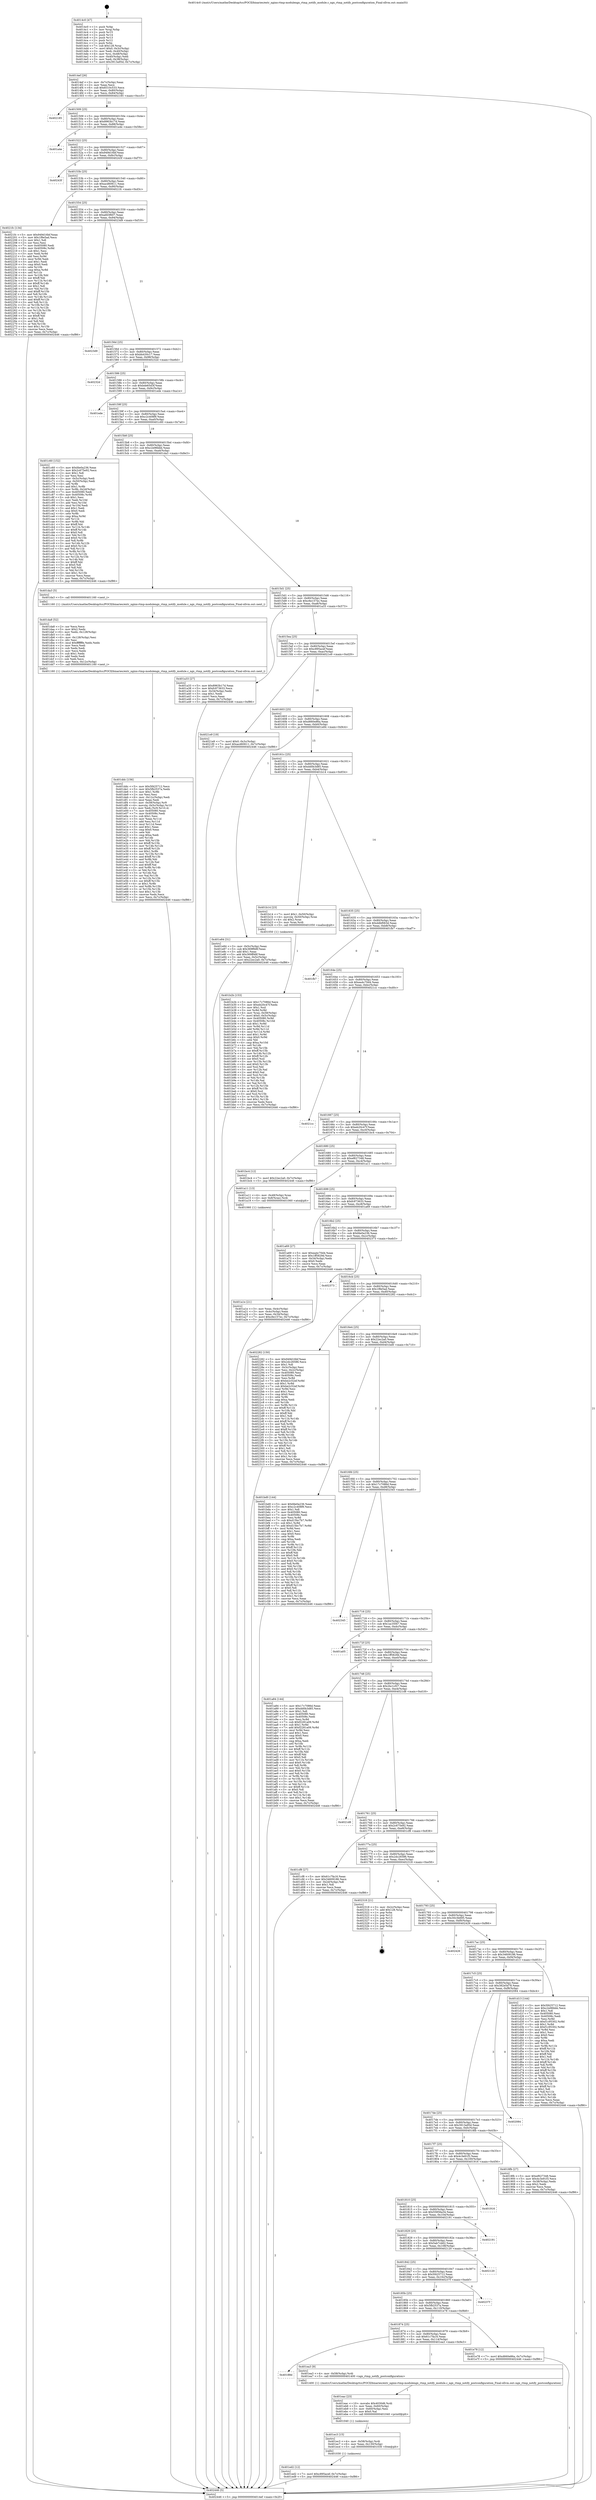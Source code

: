 digraph "0x4014c0" {
  label = "0x4014c0 (/mnt/c/Users/mathe/Desktop/tcc/POCII/binaries/extr_nginx-rtmp-modulengx_rtmp_notify_module.c_ngx_rtmp_notify_postconfiguration_Final-ollvm.out::main(0))"
  labelloc = "t"
  node[shape=record]

  Entry [label="",width=0.3,height=0.3,shape=circle,fillcolor=black,style=filled]
  "0x4014ef" [label="{
     0x4014ef [26]\l
     | [instrs]\l
     &nbsp;&nbsp;0x4014ef \<+3\>: mov -0x7c(%rbp),%eax\l
     &nbsp;&nbsp;0x4014f2 \<+2\>: mov %eax,%ecx\l
     &nbsp;&nbsp;0x4014f4 \<+6\>: sub $0x8310c533,%ecx\l
     &nbsp;&nbsp;0x4014fa \<+3\>: mov %eax,-0x80(%rbp)\l
     &nbsp;&nbsp;0x4014fd \<+6\>: mov %ecx,-0x84(%rbp)\l
     &nbsp;&nbsp;0x401503 \<+6\>: je 0000000000402185 \<main+0xcc5\>\l
  }"]
  "0x402185" [label="{
     0x402185\l
  }", style=dashed]
  "0x401509" [label="{
     0x401509 [25]\l
     | [instrs]\l
     &nbsp;&nbsp;0x401509 \<+5\>: jmp 000000000040150e \<main+0x4e\>\l
     &nbsp;&nbsp;0x40150e \<+3\>: mov -0x80(%rbp),%eax\l
     &nbsp;&nbsp;0x401511 \<+5\>: sub $0x8963b17d,%eax\l
     &nbsp;&nbsp;0x401516 \<+6\>: mov %eax,-0x88(%rbp)\l
     &nbsp;&nbsp;0x40151c \<+6\>: je 0000000000401a4e \<main+0x58e\>\l
  }"]
  Exit [label="",width=0.3,height=0.3,shape=circle,fillcolor=black,style=filled,peripheries=2]
  "0x401a4e" [label="{
     0x401a4e\l
  }", style=dashed]
  "0x401522" [label="{
     0x401522 [25]\l
     | [instrs]\l
     &nbsp;&nbsp;0x401522 \<+5\>: jmp 0000000000401527 \<main+0x67\>\l
     &nbsp;&nbsp;0x401527 \<+3\>: mov -0x80(%rbp),%eax\l
     &nbsp;&nbsp;0x40152a \<+5\>: sub $0x949d16bf,%eax\l
     &nbsp;&nbsp;0x40152f \<+6\>: mov %eax,-0x8c(%rbp)\l
     &nbsp;&nbsp;0x401535 \<+6\>: je 000000000040243f \<main+0xf7f\>\l
  }"]
  "0x401ed2" [label="{
     0x401ed2 [12]\l
     | [instrs]\l
     &nbsp;&nbsp;0x401ed2 \<+7\>: movl $0xc895acef,-0x7c(%rbp)\l
     &nbsp;&nbsp;0x401ed9 \<+5\>: jmp 0000000000402446 \<main+0xf86\>\l
  }"]
  "0x40243f" [label="{
     0x40243f\l
  }", style=dashed]
  "0x40153b" [label="{
     0x40153b [25]\l
     | [instrs]\l
     &nbsp;&nbsp;0x40153b \<+5\>: jmp 0000000000401540 \<main+0x80\>\l
     &nbsp;&nbsp;0x401540 \<+3\>: mov -0x80(%rbp),%eax\l
     &nbsp;&nbsp;0x401543 \<+5\>: sub $0xacd60611,%eax\l
     &nbsp;&nbsp;0x401548 \<+6\>: mov %eax,-0x90(%rbp)\l
     &nbsp;&nbsp;0x40154e \<+6\>: je 00000000004021fc \<main+0xd3c\>\l
  }"]
  "0x401ec3" [label="{
     0x401ec3 [15]\l
     | [instrs]\l
     &nbsp;&nbsp;0x401ec3 \<+4\>: mov -0x58(%rbp),%rdi\l
     &nbsp;&nbsp;0x401ec7 \<+6\>: mov %eax,-0x130(%rbp)\l
     &nbsp;&nbsp;0x401ecd \<+5\>: call 0000000000401030 \<free@plt\>\l
     | [calls]\l
     &nbsp;&nbsp;0x401030 \{1\} (unknown)\l
  }"]
  "0x4021fc" [label="{
     0x4021fc [134]\l
     | [instrs]\l
     &nbsp;&nbsp;0x4021fc \<+5\>: mov $0x949d16bf,%eax\l
     &nbsp;&nbsp;0x402201 \<+5\>: mov $0x1f8e5ad,%ecx\l
     &nbsp;&nbsp;0x402206 \<+2\>: mov $0x1,%dl\l
     &nbsp;&nbsp;0x402208 \<+2\>: xor %esi,%esi\l
     &nbsp;&nbsp;0x40220a \<+7\>: mov 0x405080,%edi\l
     &nbsp;&nbsp;0x402211 \<+8\>: mov 0x40508c,%r8d\l
     &nbsp;&nbsp;0x402219 \<+3\>: sub $0x1,%esi\l
     &nbsp;&nbsp;0x40221c \<+3\>: mov %edi,%r9d\l
     &nbsp;&nbsp;0x40221f \<+3\>: add %esi,%r9d\l
     &nbsp;&nbsp;0x402222 \<+4\>: imul %r9d,%edi\l
     &nbsp;&nbsp;0x402226 \<+3\>: and $0x1,%edi\l
     &nbsp;&nbsp;0x402229 \<+3\>: cmp $0x0,%edi\l
     &nbsp;&nbsp;0x40222c \<+4\>: sete %r10b\l
     &nbsp;&nbsp;0x402230 \<+4\>: cmp $0xa,%r8d\l
     &nbsp;&nbsp;0x402234 \<+4\>: setl %r11b\l
     &nbsp;&nbsp;0x402238 \<+3\>: mov %r10b,%bl\l
     &nbsp;&nbsp;0x40223b \<+3\>: xor $0xff,%bl\l
     &nbsp;&nbsp;0x40223e \<+3\>: mov %r11b,%r14b\l
     &nbsp;&nbsp;0x402241 \<+4\>: xor $0xff,%r14b\l
     &nbsp;&nbsp;0x402245 \<+3\>: xor $0x1,%dl\l
     &nbsp;&nbsp;0x402248 \<+3\>: mov %bl,%r15b\l
     &nbsp;&nbsp;0x40224b \<+4\>: and $0xff,%r15b\l
     &nbsp;&nbsp;0x40224f \<+3\>: and %dl,%r10b\l
     &nbsp;&nbsp;0x402252 \<+3\>: mov %r14b,%r12b\l
     &nbsp;&nbsp;0x402255 \<+4\>: and $0xff,%r12b\l
     &nbsp;&nbsp;0x402259 \<+3\>: and %dl,%r11b\l
     &nbsp;&nbsp;0x40225c \<+3\>: or %r10b,%r15b\l
     &nbsp;&nbsp;0x40225f \<+3\>: or %r11b,%r12b\l
     &nbsp;&nbsp;0x402262 \<+3\>: xor %r12b,%r15b\l
     &nbsp;&nbsp;0x402265 \<+3\>: or %r14b,%bl\l
     &nbsp;&nbsp;0x402268 \<+3\>: xor $0xff,%bl\l
     &nbsp;&nbsp;0x40226b \<+3\>: or $0x1,%dl\l
     &nbsp;&nbsp;0x40226e \<+2\>: and %dl,%bl\l
     &nbsp;&nbsp;0x402270 \<+3\>: or %bl,%r15b\l
     &nbsp;&nbsp;0x402273 \<+4\>: test $0x1,%r15b\l
     &nbsp;&nbsp;0x402277 \<+3\>: cmovne %ecx,%eax\l
     &nbsp;&nbsp;0x40227a \<+3\>: mov %eax,-0x7c(%rbp)\l
     &nbsp;&nbsp;0x40227d \<+5\>: jmp 0000000000402446 \<main+0xf86\>\l
  }"]
  "0x401554" [label="{
     0x401554 [25]\l
     | [instrs]\l
     &nbsp;&nbsp;0x401554 \<+5\>: jmp 0000000000401559 \<main+0x99\>\l
     &nbsp;&nbsp;0x401559 \<+3\>: mov -0x80(%rbp),%eax\l
     &nbsp;&nbsp;0x40155c \<+5\>: sub $0xafd3f607,%eax\l
     &nbsp;&nbsp;0x401561 \<+6\>: mov %eax,-0x94(%rbp)\l
     &nbsp;&nbsp;0x401567 \<+6\>: je 00000000004023d9 \<main+0xf19\>\l
  }"]
  "0x401eac" [label="{
     0x401eac [23]\l
     | [instrs]\l
     &nbsp;&nbsp;0x401eac \<+10\>: movabs $0x4030d6,%rdi\l
     &nbsp;&nbsp;0x401eb6 \<+3\>: mov %eax,-0x60(%rbp)\l
     &nbsp;&nbsp;0x401eb9 \<+3\>: mov -0x60(%rbp),%esi\l
     &nbsp;&nbsp;0x401ebc \<+2\>: mov $0x0,%al\l
     &nbsp;&nbsp;0x401ebe \<+5\>: call 0000000000401040 \<printf@plt\>\l
     | [calls]\l
     &nbsp;&nbsp;0x401040 \{1\} (unknown)\l
  }"]
  "0x4023d9" [label="{
     0x4023d9\l
  }", style=dashed]
  "0x40156d" [label="{
     0x40156d [25]\l
     | [instrs]\l
     &nbsp;&nbsp;0x40156d \<+5\>: jmp 0000000000401572 \<main+0xb2\>\l
     &nbsp;&nbsp;0x401572 \<+3\>: mov -0x80(%rbp),%eax\l
     &nbsp;&nbsp;0x401575 \<+5\>: sub $0xbb430c17,%eax\l
     &nbsp;&nbsp;0x40157a \<+6\>: mov %eax,-0x98(%rbp)\l
     &nbsp;&nbsp;0x401580 \<+6\>: je 000000000040232d \<main+0xe6d\>\l
  }"]
  "0x40188d" [label="{
     0x40188d\l
  }", style=dashed]
  "0x40232d" [label="{
     0x40232d\l
  }", style=dashed]
  "0x401586" [label="{
     0x401586 [25]\l
     | [instrs]\l
     &nbsp;&nbsp;0x401586 \<+5\>: jmp 000000000040158b \<main+0xcb\>\l
     &nbsp;&nbsp;0x40158b \<+3\>: mov -0x80(%rbp),%eax\l
     &nbsp;&nbsp;0x40158e \<+5\>: sub $0xbde65d3f,%eax\l
     &nbsp;&nbsp;0x401593 \<+6\>: mov %eax,-0x9c(%rbp)\l
     &nbsp;&nbsp;0x401599 \<+6\>: je 0000000000401ede \<main+0xa1e\>\l
  }"]
  "0x401ea3" [label="{
     0x401ea3 [9]\l
     | [instrs]\l
     &nbsp;&nbsp;0x401ea3 \<+4\>: mov -0x58(%rbp),%rdi\l
     &nbsp;&nbsp;0x401ea7 \<+5\>: call 0000000000401400 \<ngx_rtmp_notify_postconfiguration\>\l
     | [calls]\l
     &nbsp;&nbsp;0x401400 \{1\} (/mnt/c/Users/mathe/Desktop/tcc/POCII/binaries/extr_nginx-rtmp-modulengx_rtmp_notify_module.c_ngx_rtmp_notify_postconfiguration_Final-ollvm.out::ngx_rtmp_notify_postconfiguration)\l
  }"]
  "0x401ede" [label="{
     0x401ede\l
  }", style=dashed]
  "0x40159f" [label="{
     0x40159f [25]\l
     | [instrs]\l
     &nbsp;&nbsp;0x40159f \<+5\>: jmp 00000000004015a4 \<main+0xe4\>\l
     &nbsp;&nbsp;0x4015a4 \<+3\>: mov -0x80(%rbp),%eax\l
     &nbsp;&nbsp;0x4015a7 \<+5\>: sub $0xc2c408f9,%eax\l
     &nbsp;&nbsp;0x4015ac \<+6\>: mov %eax,-0xa0(%rbp)\l
     &nbsp;&nbsp;0x4015b2 \<+6\>: je 0000000000401c60 \<main+0x7a0\>\l
  }"]
  "0x401874" [label="{
     0x401874 [25]\l
     | [instrs]\l
     &nbsp;&nbsp;0x401874 \<+5\>: jmp 0000000000401879 \<main+0x3b9\>\l
     &nbsp;&nbsp;0x401879 \<+3\>: mov -0x80(%rbp),%eax\l
     &nbsp;&nbsp;0x40187c \<+5\>: sub $0x61c7fa16,%eax\l
     &nbsp;&nbsp;0x401881 \<+6\>: mov %eax,-0x114(%rbp)\l
     &nbsp;&nbsp;0x401887 \<+6\>: je 0000000000401ea3 \<main+0x9e3\>\l
  }"]
  "0x401c60" [label="{
     0x401c60 [152]\l
     | [instrs]\l
     &nbsp;&nbsp;0x401c60 \<+5\>: mov $0xfde0a236,%eax\l
     &nbsp;&nbsp;0x401c65 \<+5\>: mov $0x2c675e92,%ecx\l
     &nbsp;&nbsp;0x401c6a \<+2\>: mov $0x1,%dl\l
     &nbsp;&nbsp;0x401c6c \<+2\>: xor %esi,%esi\l
     &nbsp;&nbsp;0x401c6e \<+3\>: mov -0x5c(%rbp),%edi\l
     &nbsp;&nbsp;0x401c71 \<+3\>: cmp -0x50(%rbp),%edi\l
     &nbsp;&nbsp;0x401c74 \<+4\>: setl %r8b\l
     &nbsp;&nbsp;0x401c78 \<+4\>: and $0x1,%r8b\l
     &nbsp;&nbsp;0x401c7c \<+4\>: mov %r8b,-0x2d(%rbp)\l
     &nbsp;&nbsp;0x401c80 \<+7\>: mov 0x405080,%edi\l
     &nbsp;&nbsp;0x401c87 \<+8\>: mov 0x40508c,%r9d\l
     &nbsp;&nbsp;0x401c8f \<+3\>: sub $0x1,%esi\l
     &nbsp;&nbsp;0x401c92 \<+3\>: mov %edi,%r10d\l
     &nbsp;&nbsp;0x401c95 \<+3\>: add %esi,%r10d\l
     &nbsp;&nbsp;0x401c98 \<+4\>: imul %r10d,%edi\l
     &nbsp;&nbsp;0x401c9c \<+3\>: and $0x1,%edi\l
     &nbsp;&nbsp;0x401c9f \<+3\>: cmp $0x0,%edi\l
     &nbsp;&nbsp;0x401ca2 \<+4\>: sete %r8b\l
     &nbsp;&nbsp;0x401ca6 \<+4\>: cmp $0xa,%r9d\l
     &nbsp;&nbsp;0x401caa \<+4\>: setl %r11b\l
     &nbsp;&nbsp;0x401cae \<+3\>: mov %r8b,%bl\l
     &nbsp;&nbsp;0x401cb1 \<+3\>: xor $0xff,%bl\l
     &nbsp;&nbsp;0x401cb4 \<+3\>: mov %r11b,%r14b\l
     &nbsp;&nbsp;0x401cb7 \<+4\>: xor $0xff,%r14b\l
     &nbsp;&nbsp;0x401cbb \<+3\>: xor $0x0,%dl\l
     &nbsp;&nbsp;0x401cbe \<+3\>: mov %bl,%r15b\l
     &nbsp;&nbsp;0x401cc1 \<+4\>: and $0x0,%r15b\l
     &nbsp;&nbsp;0x401cc5 \<+3\>: and %dl,%r8b\l
     &nbsp;&nbsp;0x401cc8 \<+3\>: mov %r14b,%r12b\l
     &nbsp;&nbsp;0x401ccb \<+4\>: and $0x0,%r12b\l
     &nbsp;&nbsp;0x401ccf \<+3\>: and %dl,%r11b\l
     &nbsp;&nbsp;0x401cd2 \<+3\>: or %r8b,%r15b\l
     &nbsp;&nbsp;0x401cd5 \<+3\>: or %r11b,%r12b\l
     &nbsp;&nbsp;0x401cd8 \<+3\>: xor %r12b,%r15b\l
     &nbsp;&nbsp;0x401cdb \<+3\>: or %r14b,%bl\l
     &nbsp;&nbsp;0x401cde \<+3\>: xor $0xff,%bl\l
     &nbsp;&nbsp;0x401ce1 \<+3\>: or $0x0,%dl\l
     &nbsp;&nbsp;0x401ce4 \<+2\>: and %dl,%bl\l
     &nbsp;&nbsp;0x401ce6 \<+3\>: or %bl,%r15b\l
     &nbsp;&nbsp;0x401ce9 \<+4\>: test $0x1,%r15b\l
     &nbsp;&nbsp;0x401ced \<+3\>: cmovne %ecx,%eax\l
     &nbsp;&nbsp;0x401cf0 \<+3\>: mov %eax,-0x7c(%rbp)\l
     &nbsp;&nbsp;0x401cf3 \<+5\>: jmp 0000000000402446 \<main+0xf86\>\l
  }"]
  "0x4015b8" [label="{
     0x4015b8 [25]\l
     | [instrs]\l
     &nbsp;&nbsp;0x4015b8 \<+5\>: jmp 00000000004015bd \<main+0xfd\>\l
     &nbsp;&nbsp;0x4015bd \<+3\>: mov -0x80(%rbp),%eax\l
     &nbsp;&nbsp;0x4015c0 \<+5\>: sub $0xc2e96bbb,%eax\l
     &nbsp;&nbsp;0x4015c5 \<+6\>: mov %eax,-0xa4(%rbp)\l
     &nbsp;&nbsp;0x4015cb \<+6\>: je 0000000000401da3 \<main+0x8e3\>\l
  }"]
  "0x401e78" [label="{
     0x401e78 [12]\l
     | [instrs]\l
     &nbsp;&nbsp;0x401e78 \<+7\>: movl $0xd660e86a,-0x7c(%rbp)\l
     &nbsp;&nbsp;0x401e7f \<+5\>: jmp 0000000000402446 \<main+0xf86\>\l
  }"]
  "0x401da3" [label="{
     0x401da3 [5]\l
     | [instrs]\l
     &nbsp;&nbsp;0x401da3 \<+5\>: call 0000000000401160 \<next_i\>\l
     | [calls]\l
     &nbsp;&nbsp;0x401160 \{1\} (/mnt/c/Users/mathe/Desktop/tcc/POCII/binaries/extr_nginx-rtmp-modulengx_rtmp_notify_module.c_ngx_rtmp_notify_postconfiguration_Final-ollvm.out::next_i)\l
  }"]
  "0x4015d1" [label="{
     0x4015d1 [25]\l
     | [instrs]\l
     &nbsp;&nbsp;0x4015d1 \<+5\>: jmp 00000000004015d6 \<main+0x116\>\l
     &nbsp;&nbsp;0x4015d6 \<+3\>: mov -0x80(%rbp),%eax\l
     &nbsp;&nbsp;0x4015d9 \<+5\>: sub $0xc6e157ec,%eax\l
     &nbsp;&nbsp;0x4015de \<+6\>: mov %eax,-0xa8(%rbp)\l
     &nbsp;&nbsp;0x4015e4 \<+6\>: je 0000000000401a33 \<main+0x573\>\l
  }"]
  "0x40185b" [label="{
     0x40185b [25]\l
     | [instrs]\l
     &nbsp;&nbsp;0x40185b \<+5\>: jmp 0000000000401860 \<main+0x3a0\>\l
     &nbsp;&nbsp;0x401860 \<+3\>: mov -0x80(%rbp),%eax\l
     &nbsp;&nbsp;0x401863 \<+5\>: sub $0x5fb2537a,%eax\l
     &nbsp;&nbsp;0x401868 \<+6\>: mov %eax,-0x110(%rbp)\l
     &nbsp;&nbsp;0x40186e \<+6\>: je 0000000000401e78 \<main+0x9b8\>\l
  }"]
  "0x401a33" [label="{
     0x401a33 [27]\l
     | [instrs]\l
     &nbsp;&nbsp;0x401a33 \<+5\>: mov $0x8963b17d,%eax\l
     &nbsp;&nbsp;0x401a38 \<+5\>: mov $0xfc973633,%ecx\l
     &nbsp;&nbsp;0x401a3d \<+3\>: mov -0x34(%rbp),%edx\l
     &nbsp;&nbsp;0x401a40 \<+3\>: cmp $0x1,%edx\l
     &nbsp;&nbsp;0x401a43 \<+3\>: cmovl %ecx,%eax\l
     &nbsp;&nbsp;0x401a46 \<+3\>: mov %eax,-0x7c(%rbp)\l
     &nbsp;&nbsp;0x401a49 \<+5\>: jmp 0000000000402446 \<main+0xf86\>\l
  }"]
  "0x4015ea" [label="{
     0x4015ea [25]\l
     | [instrs]\l
     &nbsp;&nbsp;0x4015ea \<+5\>: jmp 00000000004015ef \<main+0x12f\>\l
     &nbsp;&nbsp;0x4015ef \<+3\>: mov -0x80(%rbp),%eax\l
     &nbsp;&nbsp;0x4015f2 \<+5\>: sub $0xc895acef,%eax\l
     &nbsp;&nbsp;0x4015f7 \<+6\>: mov %eax,-0xac(%rbp)\l
     &nbsp;&nbsp;0x4015fd \<+6\>: je 00000000004021e9 \<main+0xd29\>\l
  }"]
  "0x40237f" [label="{
     0x40237f\l
  }", style=dashed]
  "0x4021e9" [label="{
     0x4021e9 [19]\l
     | [instrs]\l
     &nbsp;&nbsp;0x4021e9 \<+7\>: movl $0x0,-0x3c(%rbp)\l
     &nbsp;&nbsp;0x4021f0 \<+7\>: movl $0xacd60611,-0x7c(%rbp)\l
     &nbsp;&nbsp;0x4021f7 \<+5\>: jmp 0000000000402446 \<main+0xf86\>\l
  }"]
  "0x401603" [label="{
     0x401603 [25]\l
     | [instrs]\l
     &nbsp;&nbsp;0x401603 \<+5\>: jmp 0000000000401608 \<main+0x148\>\l
     &nbsp;&nbsp;0x401608 \<+3\>: mov -0x80(%rbp),%eax\l
     &nbsp;&nbsp;0x40160b \<+5\>: sub $0xd660e86a,%eax\l
     &nbsp;&nbsp;0x401610 \<+6\>: mov %eax,-0xb0(%rbp)\l
     &nbsp;&nbsp;0x401616 \<+6\>: je 0000000000401e84 \<main+0x9c4\>\l
  }"]
  "0x401842" [label="{
     0x401842 [25]\l
     | [instrs]\l
     &nbsp;&nbsp;0x401842 \<+5\>: jmp 0000000000401847 \<main+0x387\>\l
     &nbsp;&nbsp;0x401847 \<+3\>: mov -0x80(%rbp),%eax\l
     &nbsp;&nbsp;0x40184a \<+5\>: sub $0x5f425712,%eax\l
     &nbsp;&nbsp;0x40184f \<+6\>: mov %eax,-0x10c(%rbp)\l
     &nbsp;&nbsp;0x401855 \<+6\>: je 000000000040237f \<main+0xebf\>\l
  }"]
  "0x401e84" [label="{
     0x401e84 [31]\l
     | [instrs]\l
     &nbsp;&nbsp;0x401e84 \<+3\>: mov -0x5c(%rbp),%eax\l
     &nbsp;&nbsp;0x401e87 \<+5\>: sub $0x369ff48f,%eax\l
     &nbsp;&nbsp;0x401e8c \<+3\>: add $0x1,%eax\l
     &nbsp;&nbsp;0x401e8f \<+5\>: add $0x369ff48f,%eax\l
     &nbsp;&nbsp;0x401e94 \<+3\>: mov %eax,-0x5c(%rbp)\l
     &nbsp;&nbsp;0x401e97 \<+7\>: movl $0x22ec2a0,-0x7c(%rbp)\l
     &nbsp;&nbsp;0x401e9e \<+5\>: jmp 0000000000402446 \<main+0xf86\>\l
  }"]
  "0x40161c" [label="{
     0x40161c [25]\l
     | [instrs]\l
     &nbsp;&nbsp;0x40161c \<+5\>: jmp 0000000000401621 \<main+0x161\>\l
     &nbsp;&nbsp;0x401621 \<+3\>: mov -0x80(%rbp),%eax\l
     &nbsp;&nbsp;0x401624 \<+5\>: sub $0xdd0b3d85,%eax\l
     &nbsp;&nbsp;0x401629 \<+6\>: mov %eax,-0xb4(%rbp)\l
     &nbsp;&nbsp;0x40162f \<+6\>: je 0000000000401b14 \<main+0x654\>\l
  }"]
  "0x402120" [label="{
     0x402120\l
  }", style=dashed]
  "0x401b14" [label="{
     0x401b14 [23]\l
     | [instrs]\l
     &nbsp;&nbsp;0x401b14 \<+7\>: movl $0x1,-0x50(%rbp)\l
     &nbsp;&nbsp;0x401b1b \<+4\>: movslq -0x50(%rbp),%rax\l
     &nbsp;&nbsp;0x401b1f \<+4\>: shl $0x2,%rax\l
     &nbsp;&nbsp;0x401b23 \<+3\>: mov %rax,%rdi\l
     &nbsp;&nbsp;0x401b26 \<+5\>: call 0000000000401050 \<malloc@plt\>\l
     | [calls]\l
     &nbsp;&nbsp;0x401050 \{1\} (unknown)\l
  }"]
  "0x401635" [label="{
     0x401635 [25]\l
     | [instrs]\l
     &nbsp;&nbsp;0x401635 \<+5\>: jmp 000000000040163a \<main+0x17a\>\l
     &nbsp;&nbsp;0x40163a \<+3\>: mov -0x80(%rbp),%eax\l
     &nbsp;&nbsp;0x40163d \<+5\>: sub $0xddbf063d,%eax\l
     &nbsp;&nbsp;0x401642 \<+6\>: mov %eax,-0xb8(%rbp)\l
     &nbsp;&nbsp;0x401648 \<+6\>: je 0000000000401fb7 \<main+0xaf7\>\l
  }"]
  "0x401829" [label="{
     0x401829 [25]\l
     | [instrs]\l
     &nbsp;&nbsp;0x401829 \<+5\>: jmp 000000000040182e \<main+0x36e\>\l
     &nbsp;&nbsp;0x40182e \<+3\>: mov -0x80(%rbp),%eax\l
     &nbsp;&nbsp;0x401831 \<+5\>: sub $0x5ab7cb62,%eax\l
     &nbsp;&nbsp;0x401836 \<+6\>: mov %eax,-0x108(%rbp)\l
     &nbsp;&nbsp;0x40183c \<+6\>: je 0000000000402120 \<main+0xc60\>\l
  }"]
  "0x401fb7" [label="{
     0x401fb7\l
  }", style=dashed]
  "0x40164e" [label="{
     0x40164e [25]\l
     | [instrs]\l
     &nbsp;&nbsp;0x40164e \<+5\>: jmp 0000000000401653 \<main+0x193\>\l
     &nbsp;&nbsp;0x401653 \<+3\>: mov -0x80(%rbp),%eax\l
     &nbsp;&nbsp;0x401656 \<+5\>: sub $0xea4c70d4,%eax\l
     &nbsp;&nbsp;0x40165b \<+6\>: mov %eax,-0xbc(%rbp)\l
     &nbsp;&nbsp;0x401661 \<+6\>: je 00000000004021cc \<main+0xd0c\>\l
  }"]
  "0x402191" [label="{
     0x402191\l
  }", style=dashed]
  "0x4021cc" [label="{
     0x4021cc\l
  }", style=dashed]
  "0x401667" [label="{
     0x401667 [25]\l
     | [instrs]\l
     &nbsp;&nbsp;0x401667 \<+5\>: jmp 000000000040166c \<main+0x1ac\>\l
     &nbsp;&nbsp;0x40166c \<+3\>: mov -0x80(%rbp),%eax\l
     &nbsp;&nbsp;0x40166f \<+5\>: sub $0xeb20c47f,%eax\l
     &nbsp;&nbsp;0x401674 \<+6\>: mov %eax,-0xc0(%rbp)\l
     &nbsp;&nbsp;0x40167a \<+6\>: je 0000000000401bc4 \<main+0x704\>\l
  }"]
  "0x401810" [label="{
     0x401810 [25]\l
     | [instrs]\l
     &nbsp;&nbsp;0x401810 \<+5\>: jmp 0000000000401815 \<main+0x355\>\l
     &nbsp;&nbsp;0x401815 \<+3\>: mov -0x80(%rbp),%eax\l
     &nbsp;&nbsp;0x401818 \<+5\>: sub $0x55856a34,%eax\l
     &nbsp;&nbsp;0x40181d \<+6\>: mov %eax,-0x104(%rbp)\l
     &nbsp;&nbsp;0x401823 \<+6\>: je 0000000000402191 \<main+0xcd1\>\l
  }"]
  "0x401bc4" [label="{
     0x401bc4 [12]\l
     | [instrs]\l
     &nbsp;&nbsp;0x401bc4 \<+7\>: movl $0x22ec2a0,-0x7c(%rbp)\l
     &nbsp;&nbsp;0x401bcb \<+5\>: jmp 0000000000402446 \<main+0xf86\>\l
  }"]
  "0x401680" [label="{
     0x401680 [25]\l
     | [instrs]\l
     &nbsp;&nbsp;0x401680 \<+5\>: jmp 0000000000401685 \<main+0x1c5\>\l
     &nbsp;&nbsp;0x401685 \<+3\>: mov -0x80(%rbp),%eax\l
     &nbsp;&nbsp;0x401688 \<+5\>: sub $0xef627348,%eax\l
     &nbsp;&nbsp;0x40168d \<+6\>: mov %eax,-0xc4(%rbp)\l
     &nbsp;&nbsp;0x401693 \<+6\>: je 0000000000401a11 \<main+0x551\>\l
  }"]
  "0x401916" [label="{
     0x401916\l
  }", style=dashed]
  "0x401a11" [label="{
     0x401a11 [13]\l
     | [instrs]\l
     &nbsp;&nbsp;0x401a11 \<+4\>: mov -0x48(%rbp),%rax\l
     &nbsp;&nbsp;0x401a15 \<+4\>: mov 0x8(%rax),%rdi\l
     &nbsp;&nbsp;0x401a19 \<+5\>: call 0000000000401060 \<atoi@plt\>\l
     | [calls]\l
     &nbsp;&nbsp;0x401060 \{1\} (unknown)\l
  }"]
  "0x401699" [label="{
     0x401699 [25]\l
     | [instrs]\l
     &nbsp;&nbsp;0x401699 \<+5\>: jmp 000000000040169e \<main+0x1de\>\l
     &nbsp;&nbsp;0x40169e \<+3\>: mov -0x80(%rbp),%eax\l
     &nbsp;&nbsp;0x4016a1 \<+5\>: sub $0xfc973633,%eax\l
     &nbsp;&nbsp;0x4016a6 \<+6\>: mov %eax,-0xc8(%rbp)\l
     &nbsp;&nbsp;0x4016ac \<+6\>: je 0000000000401a69 \<main+0x5a9\>\l
  }"]
  "0x401ddc" [label="{
     0x401ddc [156]\l
     | [instrs]\l
     &nbsp;&nbsp;0x401ddc \<+5\>: mov $0x5f425712,%ecx\l
     &nbsp;&nbsp;0x401de1 \<+5\>: mov $0x5fb2537a,%edx\l
     &nbsp;&nbsp;0x401de6 \<+3\>: mov $0x1,%r8b\l
     &nbsp;&nbsp;0x401de9 \<+2\>: xor %esi,%esi\l
     &nbsp;&nbsp;0x401deb \<+6\>: mov -0x12c(%rbp),%edi\l
     &nbsp;&nbsp;0x401df1 \<+3\>: imul %eax,%edi\l
     &nbsp;&nbsp;0x401df4 \<+4\>: mov -0x58(%rbp),%r9\l
     &nbsp;&nbsp;0x401df8 \<+4\>: movslq -0x5c(%rbp),%r10\l
     &nbsp;&nbsp;0x401dfc \<+4\>: mov %edi,(%r9,%r10,4)\l
     &nbsp;&nbsp;0x401e00 \<+7\>: mov 0x405080,%eax\l
     &nbsp;&nbsp;0x401e07 \<+7\>: mov 0x40508c,%edi\l
     &nbsp;&nbsp;0x401e0e \<+3\>: sub $0x1,%esi\l
     &nbsp;&nbsp;0x401e11 \<+3\>: mov %eax,%r11d\l
     &nbsp;&nbsp;0x401e14 \<+3\>: add %esi,%r11d\l
     &nbsp;&nbsp;0x401e17 \<+4\>: imul %r11d,%eax\l
     &nbsp;&nbsp;0x401e1b \<+3\>: and $0x1,%eax\l
     &nbsp;&nbsp;0x401e1e \<+3\>: cmp $0x0,%eax\l
     &nbsp;&nbsp;0x401e21 \<+3\>: sete %bl\l
     &nbsp;&nbsp;0x401e24 \<+3\>: cmp $0xa,%edi\l
     &nbsp;&nbsp;0x401e27 \<+4\>: setl %r14b\l
     &nbsp;&nbsp;0x401e2b \<+3\>: mov %bl,%r15b\l
     &nbsp;&nbsp;0x401e2e \<+4\>: xor $0xff,%r15b\l
     &nbsp;&nbsp;0x401e32 \<+3\>: mov %r14b,%r12b\l
     &nbsp;&nbsp;0x401e35 \<+4\>: xor $0xff,%r12b\l
     &nbsp;&nbsp;0x401e39 \<+4\>: xor $0x1,%r8b\l
     &nbsp;&nbsp;0x401e3d \<+3\>: mov %r15b,%r13b\l
     &nbsp;&nbsp;0x401e40 \<+4\>: and $0xff,%r13b\l
     &nbsp;&nbsp;0x401e44 \<+3\>: and %r8b,%bl\l
     &nbsp;&nbsp;0x401e47 \<+3\>: mov %r12b,%al\l
     &nbsp;&nbsp;0x401e4a \<+2\>: and $0xff,%al\l
     &nbsp;&nbsp;0x401e4c \<+3\>: and %r8b,%r14b\l
     &nbsp;&nbsp;0x401e4f \<+3\>: or %bl,%r13b\l
     &nbsp;&nbsp;0x401e52 \<+3\>: or %r14b,%al\l
     &nbsp;&nbsp;0x401e55 \<+3\>: xor %al,%r13b\l
     &nbsp;&nbsp;0x401e58 \<+3\>: or %r12b,%r15b\l
     &nbsp;&nbsp;0x401e5b \<+4\>: xor $0xff,%r15b\l
     &nbsp;&nbsp;0x401e5f \<+4\>: or $0x1,%r8b\l
     &nbsp;&nbsp;0x401e63 \<+3\>: and %r8b,%r15b\l
     &nbsp;&nbsp;0x401e66 \<+3\>: or %r15b,%r13b\l
     &nbsp;&nbsp;0x401e69 \<+4\>: test $0x1,%r13b\l
     &nbsp;&nbsp;0x401e6d \<+3\>: cmovne %edx,%ecx\l
     &nbsp;&nbsp;0x401e70 \<+3\>: mov %ecx,-0x7c(%rbp)\l
     &nbsp;&nbsp;0x401e73 \<+5\>: jmp 0000000000402446 \<main+0xf86\>\l
  }"]
  "0x401a69" [label="{
     0x401a69 [27]\l
     | [instrs]\l
     &nbsp;&nbsp;0x401a69 \<+5\>: mov $0xea4c70d4,%eax\l
     &nbsp;&nbsp;0x401a6e \<+5\>: mov $0x1ff5829d,%ecx\l
     &nbsp;&nbsp;0x401a73 \<+3\>: mov -0x34(%rbp),%edx\l
     &nbsp;&nbsp;0x401a76 \<+3\>: cmp $0x0,%edx\l
     &nbsp;&nbsp;0x401a79 \<+3\>: cmove %ecx,%eax\l
     &nbsp;&nbsp;0x401a7c \<+3\>: mov %eax,-0x7c(%rbp)\l
     &nbsp;&nbsp;0x401a7f \<+5\>: jmp 0000000000402446 \<main+0xf86\>\l
  }"]
  "0x4016b2" [label="{
     0x4016b2 [25]\l
     | [instrs]\l
     &nbsp;&nbsp;0x4016b2 \<+5\>: jmp 00000000004016b7 \<main+0x1f7\>\l
     &nbsp;&nbsp;0x4016b7 \<+3\>: mov -0x80(%rbp),%eax\l
     &nbsp;&nbsp;0x4016ba \<+5\>: sub $0xfde0a236,%eax\l
     &nbsp;&nbsp;0x4016bf \<+6\>: mov %eax,-0xcc(%rbp)\l
     &nbsp;&nbsp;0x4016c5 \<+6\>: je 0000000000402373 \<main+0xeb3\>\l
  }"]
  "0x401da8" [label="{
     0x401da8 [52]\l
     | [instrs]\l
     &nbsp;&nbsp;0x401da8 \<+2\>: xor %ecx,%ecx\l
     &nbsp;&nbsp;0x401daa \<+5\>: mov $0x2,%edx\l
     &nbsp;&nbsp;0x401daf \<+6\>: mov %edx,-0x128(%rbp)\l
     &nbsp;&nbsp;0x401db5 \<+1\>: cltd\l
     &nbsp;&nbsp;0x401db6 \<+6\>: mov -0x128(%rbp),%esi\l
     &nbsp;&nbsp;0x401dbc \<+2\>: idiv %esi\l
     &nbsp;&nbsp;0x401dbe \<+6\>: imul $0xfffffffe,%edx,%edx\l
     &nbsp;&nbsp;0x401dc4 \<+2\>: mov %ecx,%edi\l
     &nbsp;&nbsp;0x401dc6 \<+2\>: sub %edx,%edi\l
     &nbsp;&nbsp;0x401dc8 \<+2\>: mov %ecx,%edx\l
     &nbsp;&nbsp;0x401dca \<+3\>: sub $0x1,%edx\l
     &nbsp;&nbsp;0x401dcd \<+2\>: add %edx,%edi\l
     &nbsp;&nbsp;0x401dcf \<+2\>: sub %edi,%ecx\l
     &nbsp;&nbsp;0x401dd1 \<+6\>: mov %ecx,-0x12c(%rbp)\l
     &nbsp;&nbsp;0x401dd7 \<+5\>: call 0000000000401160 \<next_i\>\l
     | [calls]\l
     &nbsp;&nbsp;0x401160 \{1\} (/mnt/c/Users/mathe/Desktop/tcc/POCII/binaries/extr_nginx-rtmp-modulengx_rtmp_notify_module.c_ngx_rtmp_notify_postconfiguration_Final-ollvm.out::next_i)\l
  }"]
  "0x402373" [label="{
     0x402373\l
  }", style=dashed]
  "0x4016cb" [label="{
     0x4016cb [25]\l
     | [instrs]\l
     &nbsp;&nbsp;0x4016cb \<+5\>: jmp 00000000004016d0 \<main+0x210\>\l
     &nbsp;&nbsp;0x4016d0 \<+3\>: mov -0x80(%rbp),%eax\l
     &nbsp;&nbsp;0x4016d3 \<+5\>: sub $0x1f8e5ad,%eax\l
     &nbsp;&nbsp;0x4016d8 \<+6\>: mov %eax,-0xd0(%rbp)\l
     &nbsp;&nbsp;0x4016de \<+6\>: je 0000000000402282 \<main+0xdc2\>\l
  }"]
  "0x401b2b" [label="{
     0x401b2b [153]\l
     | [instrs]\l
     &nbsp;&nbsp;0x401b2b \<+5\>: mov $0x17c7086d,%ecx\l
     &nbsp;&nbsp;0x401b30 \<+5\>: mov $0xeb20c47f,%edx\l
     &nbsp;&nbsp;0x401b35 \<+3\>: mov $0x1,%sil\l
     &nbsp;&nbsp;0x401b38 \<+3\>: xor %r8d,%r8d\l
     &nbsp;&nbsp;0x401b3b \<+4\>: mov %rax,-0x58(%rbp)\l
     &nbsp;&nbsp;0x401b3f \<+7\>: movl $0x0,-0x5c(%rbp)\l
     &nbsp;&nbsp;0x401b46 \<+8\>: mov 0x405080,%r9d\l
     &nbsp;&nbsp;0x401b4e \<+8\>: mov 0x40508c,%r10d\l
     &nbsp;&nbsp;0x401b56 \<+4\>: sub $0x1,%r8d\l
     &nbsp;&nbsp;0x401b5a \<+3\>: mov %r9d,%r11d\l
     &nbsp;&nbsp;0x401b5d \<+3\>: add %r8d,%r11d\l
     &nbsp;&nbsp;0x401b60 \<+4\>: imul %r11d,%r9d\l
     &nbsp;&nbsp;0x401b64 \<+4\>: and $0x1,%r9d\l
     &nbsp;&nbsp;0x401b68 \<+4\>: cmp $0x0,%r9d\l
     &nbsp;&nbsp;0x401b6c \<+3\>: sete %bl\l
     &nbsp;&nbsp;0x401b6f \<+4\>: cmp $0xa,%r10d\l
     &nbsp;&nbsp;0x401b73 \<+4\>: setl %r14b\l
     &nbsp;&nbsp;0x401b77 \<+3\>: mov %bl,%r15b\l
     &nbsp;&nbsp;0x401b7a \<+4\>: xor $0xff,%r15b\l
     &nbsp;&nbsp;0x401b7e \<+3\>: mov %r14b,%r12b\l
     &nbsp;&nbsp;0x401b81 \<+4\>: xor $0xff,%r12b\l
     &nbsp;&nbsp;0x401b85 \<+4\>: xor $0x0,%sil\l
     &nbsp;&nbsp;0x401b89 \<+3\>: mov %r15b,%r13b\l
     &nbsp;&nbsp;0x401b8c \<+4\>: and $0x0,%r13b\l
     &nbsp;&nbsp;0x401b90 \<+3\>: and %sil,%bl\l
     &nbsp;&nbsp;0x401b93 \<+3\>: mov %r12b,%al\l
     &nbsp;&nbsp;0x401b96 \<+2\>: and $0x0,%al\l
     &nbsp;&nbsp;0x401b98 \<+3\>: and %sil,%r14b\l
     &nbsp;&nbsp;0x401b9b \<+3\>: or %bl,%r13b\l
     &nbsp;&nbsp;0x401b9e \<+3\>: or %r14b,%al\l
     &nbsp;&nbsp;0x401ba1 \<+3\>: xor %al,%r13b\l
     &nbsp;&nbsp;0x401ba4 \<+3\>: or %r12b,%r15b\l
     &nbsp;&nbsp;0x401ba7 \<+4\>: xor $0xff,%r15b\l
     &nbsp;&nbsp;0x401bab \<+4\>: or $0x0,%sil\l
     &nbsp;&nbsp;0x401baf \<+3\>: and %sil,%r15b\l
     &nbsp;&nbsp;0x401bb2 \<+3\>: or %r15b,%r13b\l
     &nbsp;&nbsp;0x401bb5 \<+4\>: test $0x1,%r13b\l
     &nbsp;&nbsp;0x401bb9 \<+3\>: cmovne %edx,%ecx\l
     &nbsp;&nbsp;0x401bbc \<+3\>: mov %ecx,-0x7c(%rbp)\l
     &nbsp;&nbsp;0x401bbf \<+5\>: jmp 0000000000402446 \<main+0xf86\>\l
  }"]
  "0x402282" [label="{
     0x402282 [150]\l
     | [instrs]\l
     &nbsp;&nbsp;0x402282 \<+5\>: mov $0x949d16bf,%eax\l
     &nbsp;&nbsp;0x402287 \<+5\>: mov $0x2dc26586,%ecx\l
     &nbsp;&nbsp;0x40228c \<+2\>: mov $0x1,%dl\l
     &nbsp;&nbsp;0x40228e \<+3\>: mov -0x3c(%rbp),%esi\l
     &nbsp;&nbsp;0x402291 \<+3\>: mov %esi,-0x2c(%rbp)\l
     &nbsp;&nbsp;0x402294 \<+7\>: mov 0x405080,%esi\l
     &nbsp;&nbsp;0x40229b \<+7\>: mov 0x40508c,%edi\l
     &nbsp;&nbsp;0x4022a2 \<+3\>: mov %esi,%r8d\l
     &nbsp;&nbsp;0x4022a5 \<+7\>: add $0xbe2c52ef,%r8d\l
     &nbsp;&nbsp;0x4022ac \<+4\>: sub $0x1,%r8d\l
     &nbsp;&nbsp;0x4022b0 \<+7\>: sub $0xbe2c52ef,%r8d\l
     &nbsp;&nbsp;0x4022b7 \<+4\>: imul %r8d,%esi\l
     &nbsp;&nbsp;0x4022bb \<+3\>: and $0x1,%esi\l
     &nbsp;&nbsp;0x4022be \<+3\>: cmp $0x0,%esi\l
     &nbsp;&nbsp;0x4022c1 \<+4\>: sete %r9b\l
     &nbsp;&nbsp;0x4022c5 \<+3\>: cmp $0xa,%edi\l
     &nbsp;&nbsp;0x4022c8 \<+4\>: setl %r10b\l
     &nbsp;&nbsp;0x4022cc \<+3\>: mov %r9b,%r11b\l
     &nbsp;&nbsp;0x4022cf \<+4\>: xor $0xff,%r11b\l
     &nbsp;&nbsp;0x4022d3 \<+3\>: mov %r10b,%bl\l
     &nbsp;&nbsp;0x4022d6 \<+3\>: xor $0xff,%bl\l
     &nbsp;&nbsp;0x4022d9 \<+3\>: xor $0x1,%dl\l
     &nbsp;&nbsp;0x4022dc \<+3\>: mov %r11b,%r14b\l
     &nbsp;&nbsp;0x4022df \<+4\>: and $0xff,%r14b\l
     &nbsp;&nbsp;0x4022e3 \<+3\>: and %dl,%r9b\l
     &nbsp;&nbsp;0x4022e6 \<+3\>: mov %bl,%r15b\l
     &nbsp;&nbsp;0x4022e9 \<+4\>: and $0xff,%r15b\l
     &nbsp;&nbsp;0x4022ed \<+3\>: and %dl,%r10b\l
     &nbsp;&nbsp;0x4022f0 \<+3\>: or %r9b,%r14b\l
     &nbsp;&nbsp;0x4022f3 \<+3\>: or %r10b,%r15b\l
     &nbsp;&nbsp;0x4022f6 \<+3\>: xor %r15b,%r14b\l
     &nbsp;&nbsp;0x4022f9 \<+3\>: or %bl,%r11b\l
     &nbsp;&nbsp;0x4022fc \<+4\>: xor $0xff,%r11b\l
     &nbsp;&nbsp;0x402300 \<+3\>: or $0x1,%dl\l
     &nbsp;&nbsp;0x402303 \<+3\>: and %dl,%r11b\l
     &nbsp;&nbsp;0x402306 \<+3\>: or %r11b,%r14b\l
     &nbsp;&nbsp;0x402309 \<+4\>: test $0x1,%r14b\l
     &nbsp;&nbsp;0x40230d \<+3\>: cmovne %ecx,%eax\l
     &nbsp;&nbsp;0x402310 \<+3\>: mov %eax,-0x7c(%rbp)\l
     &nbsp;&nbsp;0x402313 \<+5\>: jmp 0000000000402446 \<main+0xf86\>\l
  }"]
  "0x4016e4" [label="{
     0x4016e4 [25]\l
     | [instrs]\l
     &nbsp;&nbsp;0x4016e4 \<+5\>: jmp 00000000004016e9 \<main+0x229\>\l
     &nbsp;&nbsp;0x4016e9 \<+3\>: mov -0x80(%rbp),%eax\l
     &nbsp;&nbsp;0x4016ec \<+5\>: sub $0x22ec2a0,%eax\l
     &nbsp;&nbsp;0x4016f1 \<+6\>: mov %eax,-0xd4(%rbp)\l
     &nbsp;&nbsp;0x4016f7 \<+6\>: je 0000000000401bd0 \<main+0x710\>\l
  }"]
  "0x401a1e" [label="{
     0x401a1e [21]\l
     | [instrs]\l
     &nbsp;&nbsp;0x401a1e \<+3\>: mov %eax,-0x4c(%rbp)\l
     &nbsp;&nbsp;0x401a21 \<+3\>: mov -0x4c(%rbp),%eax\l
     &nbsp;&nbsp;0x401a24 \<+3\>: mov %eax,-0x34(%rbp)\l
     &nbsp;&nbsp;0x401a27 \<+7\>: movl $0xc6e157ec,-0x7c(%rbp)\l
     &nbsp;&nbsp;0x401a2e \<+5\>: jmp 0000000000402446 \<main+0xf86\>\l
  }"]
  "0x401bd0" [label="{
     0x401bd0 [144]\l
     | [instrs]\l
     &nbsp;&nbsp;0x401bd0 \<+5\>: mov $0xfde0a236,%eax\l
     &nbsp;&nbsp;0x401bd5 \<+5\>: mov $0xc2c408f9,%ecx\l
     &nbsp;&nbsp;0x401bda \<+2\>: mov $0x1,%dl\l
     &nbsp;&nbsp;0x401bdc \<+7\>: mov 0x405080,%esi\l
     &nbsp;&nbsp;0x401be3 \<+7\>: mov 0x40508c,%edi\l
     &nbsp;&nbsp;0x401bea \<+3\>: mov %esi,%r8d\l
     &nbsp;&nbsp;0x401bed \<+7\>: sub $0xd15bc7b7,%r8d\l
     &nbsp;&nbsp;0x401bf4 \<+4\>: sub $0x1,%r8d\l
     &nbsp;&nbsp;0x401bf8 \<+7\>: add $0xd15bc7b7,%r8d\l
     &nbsp;&nbsp;0x401bff \<+4\>: imul %r8d,%esi\l
     &nbsp;&nbsp;0x401c03 \<+3\>: and $0x1,%esi\l
     &nbsp;&nbsp;0x401c06 \<+3\>: cmp $0x0,%esi\l
     &nbsp;&nbsp;0x401c09 \<+4\>: sete %r9b\l
     &nbsp;&nbsp;0x401c0d \<+3\>: cmp $0xa,%edi\l
     &nbsp;&nbsp;0x401c10 \<+4\>: setl %r10b\l
     &nbsp;&nbsp;0x401c14 \<+3\>: mov %r9b,%r11b\l
     &nbsp;&nbsp;0x401c17 \<+4\>: xor $0xff,%r11b\l
     &nbsp;&nbsp;0x401c1b \<+3\>: mov %r10b,%bl\l
     &nbsp;&nbsp;0x401c1e \<+3\>: xor $0xff,%bl\l
     &nbsp;&nbsp;0x401c21 \<+3\>: xor $0x0,%dl\l
     &nbsp;&nbsp;0x401c24 \<+3\>: mov %r11b,%r14b\l
     &nbsp;&nbsp;0x401c27 \<+4\>: and $0x0,%r14b\l
     &nbsp;&nbsp;0x401c2b \<+3\>: and %dl,%r9b\l
     &nbsp;&nbsp;0x401c2e \<+3\>: mov %bl,%r15b\l
     &nbsp;&nbsp;0x401c31 \<+4\>: and $0x0,%r15b\l
     &nbsp;&nbsp;0x401c35 \<+3\>: and %dl,%r10b\l
     &nbsp;&nbsp;0x401c38 \<+3\>: or %r9b,%r14b\l
     &nbsp;&nbsp;0x401c3b \<+3\>: or %r10b,%r15b\l
     &nbsp;&nbsp;0x401c3e \<+3\>: xor %r15b,%r14b\l
     &nbsp;&nbsp;0x401c41 \<+3\>: or %bl,%r11b\l
     &nbsp;&nbsp;0x401c44 \<+4\>: xor $0xff,%r11b\l
     &nbsp;&nbsp;0x401c48 \<+3\>: or $0x0,%dl\l
     &nbsp;&nbsp;0x401c4b \<+3\>: and %dl,%r11b\l
     &nbsp;&nbsp;0x401c4e \<+3\>: or %r11b,%r14b\l
     &nbsp;&nbsp;0x401c51 \<+4\>: test $0x1,%r14b\l
     &nbsp;&nbsp;0x401c55 \<+3\>: cmovne %ecx,%eax\l
     &nbsp;&nbsp;0x401c58 \<+3\>: mov %eax,-0x7c(%rbp)\l
     &nbsp;&nbsp;0x401c5b \<+5\>: jmp 0000000000402446 \<main+0xf86\>\l
  }"]
  "0x4016fd" [label="{
     0x4016fd [25]\l
     | [instrs]\l
     &nbsp;&nbsp;0x4016fd \<+5\>: jmp 0000000000401702 \<main+0x242\>\l
     &nbsp;&nbsp;0x401702 \<+3\>: mov -0x80(%rbp),%eax\l
     &nbsp;&nbsp;0x401705 \<+5\>: sub $0x17c7086d,%eax\l
     &nbsp;&nbsp;0x40170a \<+6\>: mov %eax,-0xd8(%rbp)\l
     &nbsp;&nbsp;0x401710 \<+6\>: je 0000000000402345 \<main+0xe85\>\l
  }"]
  "0x4014c0" [label="{
     0x4014c0 [47]\l
     | [instrs]\l
     &nbsp;&nbsp;0x4014c0 \<+1\>: push %rbp\l
     &nbsp;&nbsp;0x4014c1 \<+3\>: mov %rsp,%rbp\l
     &nbsp;&nbsp;0x4014c4 \<+2\>: push %r15\l
     &nbsp;&nbsp;0x4014c6 \<+2\>: push %r14\l
     &nbsp;&nbsp;0x4014c8 \<+2\>: push %r13\l
     &nbsp;&nbsp;0x4014ca \<+2\>: push %r12\l
     &nbsp;&nbsp;0x4014cc \<+1\>: push %rbx\l
     &nbsp;&nbsp;0x4014cd \<+7\>: sub $0x128,%rsp\l
     &nbsp;&nbsp;0x4014d4 \<+7\>: movl $0x0,-0x3c(%rbp)\l
     &nbsp;&nbsp;0x4014db \<+3\>: mov %edi,-0x40(%rbp)\l
     &nbsp;&nbsp;0x4014de \<+4\>: mov %rsi,-0x48(%rbp)\l
     &nbsp;&nbsp;0x4014e2 \<+3\>: mov -0x40(%rbp),%edi\l
     &nbsp;&nbsp;0x4014e5 \<+3\>: mov %edi,-0x38(%rbp)\l
     &nbsp;&nbsp;0x4014e8 \<+7\>: movl $0x3913a95d,-0x7c(%rbp)\l
  }"]
  "0x402345" [label="{
     0x402345\l
  }", style=dashed]
  "0x401716" [label="{
     0x401716 [25]\l
     | [instrs]\l
     &nbsp;&nbsp;0x401716 \<+5\>: jmp 000000000040171b \<main+0x25b\>\l
     &nbsp;&nbsp;0x40171b \<+3\>: mov -0x80(%rbp),%eax\l
     &nbsp;&nbsp;0x40171e \<+5\>: sub $0x1ac35f47,%eax\l
     &nbsp;&nbsp;0x401723 \<+6\>: mov %eax,-0xdc(%rbp)\l
     &nbsp;&nbsp;0x401729 \<+6\>: je 0000000000401a05 \<main+0x545\>\l
  }"]
  "0x402446" [label="{
     0x402446 [5]\l
     | [instrs]\l
     &nbsp;&nbsp;0x402446 \<+5\>: jmp 00000000004014ef \<main+0x2f\>\l
  }"]
  "0x401a05" [label="{
     0x401a05\l
  }", style=dashed]
  "0x40172f" [label="{
     0x40172f [25]\l
     | [instrs]\l
     &nbsp;&nbsp;0x40172f \<+5\>: jmp 0000000000401734 \<main+0x274\>\l
     &nbsp;&nbsp;0x401734 \<+3\>: mov -0x80(%rbp),%eax\l
     &nbsp;&nbsp;0x401737 \<+5\>: sub $0x1ff5829d,%eax\l
     &nbsp;&nbsp;0x40173c \<+6\>: mov %eax,-0xe0(%rbp)\l
     &nbsp;&nbsp;0x401742 \<+6\>: je 0000000000401a84 \<main+0x5c4\>\l
  }"]
  "0x4017f7" [label="{
     0x4017f7 [25]\l
     | [instrs]\l
     &nbsp;&nbsp;0x4017f7 \<+5\>: jmp 00000000004017fc \<main+0x33c\>\l
     &nbsp;&nbsp;0x4017fc \<+3\>: mov -0x80(%rbp),%eax\l
     &nbsp;&nbsp;0x4017ff \<+5\>: sub $0x4c3e91f3,%eax\l
     &nbsp;&nbsp;0x401804 \<+6\>: mov %eax,-0x100(%rbp)\l
     &nbsp;&nbsp;0x40180a \<+6\>: je 0000000000401916 \<main+0x456\>\l
  }"]
  "0x401a84" [label="{
     0x401a84 [144]\l
     | [instrs]\l
     &nbsp;&nbsp;0x401a84 \<+5\>: mov $0x17c7086d,%eax\l
     &nbsp;&nbsp;0x401a89 \<+5\>: mov $0xdd0b3d85,%ecx\l
     &nbsp;&nbsp;0x401a8e \<+2\>: mov $0x1,%dl\l
     &nbsp;&nbsp;0x401a90 \<+7\>: mov 0x405080,%esi\l
     &nbsp;&nbsp;0x401a97 \<+7\>: mov 0x40508c,%edi\l
     &nbsp;&nbsp;0x401a9e \<+3\>: mov %esi,%r8d\l
     &nbsp;&nbsp;0x401aa1 \<+7\>: sub $0xf2281a09,%r8d\l
     &nbsp;&nbsp;0x401aa8 \<+4\>: sub $0x1,%r8d\l
     &nbsp;&nbsp;0x401aac \<+7\>: add $0xf2281a09,%r8d\l
     &nbsp;&nbsp;0x401ab3 \<+4\>: imul %r8d,%esi\l
     &nbsp;&nbsp;0x401ab7 \<+3\>: and $0x1,%esi\l
     &nbsp;&nbsp;0x401aba \<+3\>: cmp $0x0,%esi\l
     &nbsp;&nbsp;0x401abd \<+4\>: sete %r9b\l
     &nbsp;&nbsp;0x401ac1 \<+3\>: cmp $0xa,%edi\l
     &nbsp;&nbsp;0x401ac4 \<+4\>: setl %r10b\l
     &nbsp;&nbsp;0x401ac8 \<+3\>: mov %r9b,%r11b\l
     &nbsp;&nbsp;0x401acb \<+4\>: xor $0xff,%r11b\l
     &nbsp;&nbsp;0x401acf \<+3\>: mov %r10b,%bl\l
     &nbsp;&nbsp;0x401ad2 \<+3\>: xor $0xff,%bl\l
     &nbsp;&nbsp;0x401ad5 \<+3\>: xor $0x0,%dl\l
     &nbsp;&nbsp;0x401ad8 \<+3\>: mov %r11b,%r14b\l
     &nbsp;&nbsp;0x401adb \<+4\>: and $0x0,%r14b\l
     &nbsp;&nbsp;0x401adf \<+3\>: and %dl,%r9b\l
     &nbsp;&nbsp;0x401ae2 \<+3\>: mov %bl,%r15b\l
     &nbsp;&nbsp;0x401ae5 \<+4\>: and $0x0,%r15b\l
     &nbsp;&nbsp;0x401ae9 \<+3\>: and %dl,%r10b\l
     &nbsp;&nbsp;0x401aec \<+3\>: or %r9b,%r14b\l
     &nbsp;&nbsp;0x401aef \<+3\>: or %r10b,%r15b\l
     &nbsp;&nbsp;0x401af2 \<+3\>: xor %r15b,%r14b\l
     &nbsp;&nbsp;0x401af5 \<+3\>: or %bl,%r11b\l
     &nbsp;&nbsp;0x401af8 \<+4\>: xor $0xff,%r11b\l
     &nbsp;&nbsp;0x401afc \<+3\>: or $0x0,%dl\l
     &nbsp;&nbsp;0x401aff \<+3\>: and %dl,%r11b\l
     &nbsp;&nbsp;0x401b02 \<+3\>: or %r11b,%r14b\l
     &nbsp;&nbsp;0x401b05 \<+4\>: test $0x1,%r14b\l
     &nbsp;&nbsp;0x401b09 \<+3\>: cmovne %ecx,%eax\l
     &nbsp;&nbsp;0x401b0c \<+3\>: mov %eax,-0x7c(%rbp)\l
     &nbsp;&nbsp;0x401b0f \<+5\>: jmp 0000000000402446 \<main+0xf86\>\l
  }"]
  "0x401748" [label="{
     0x401748 [25]\l
     | [instrs]\l
     &nbsp;&nbsp;0x401748 \<+5\>: jmp 000000000040174d \<main+0x28d\>\l
     &nbsp;&nbsp;0x40174d \<+3\>: mov -0x80(%rbp),%eax\l
     &nbsp;&nbsp;0x401750 \<+5\>: sub $0x2bc1cf27,%eax\l
     &nbsp;&nbsp;0x401755 \<+6\>: mov %eax,-0xe4(%rbp)\l
     &nbsp;&nbsp;0x40175b \<+6\>: je 00000000004021d8 \<main+0xd18\>\l
  }"]
  "0x4018fb" [label="{
     0x4018fb [27]\l
     | [instrs]\l
     &nbsp;&nbsp;0x4018fb \<+5\>: mov $0xef627348,%eax\l
     &nbsp;&nbsp;0x401900 \<+5\>: mov $0x4c3e91f3,%ecx\l
     &nbsp;&nbsp;0x401905 \<+3\>: mov -0x38(%rbp),%edx\l
     &nbsp;&nbsp;0x401908 \<+3\>: cmp $0x2,%edx\l
     &nbsp;&nbsp;0x40190b \<+3\>: cmovne %ecx,%eax\l
     &nbsp;&nbsp;0x40190e \<+3\>: mov %eax,-0x7c(%rbp)\l
     &nbsp;&nbsp;0x401911 \<+5\>: jmp 0000000000402446 \<main+0xf86\>\l
  }"]
  "0x4021d8" [label="{
     0x4021d8\l
  }", style=dashed]
  "0x401761" [label="{
     0x401761 [25]\l
     | [instrs]\l
     &nbsp;&nbsp;0x401761 \<+5\>: jmp 0000000000401766 \<main+0x2a6\>\l
     &nbsp;&nbsp;0x401766 \<+3\>: mov -0x80(%rbp),%eax\l
     &nbsp;&nbsp;0x401769 \<+5\>: sub $0x2c675e92,%eax\l
     &nbsp;&nbsp;0x40176e \<+6\>: mov %eax,-0xe8(%rbp)\l
     &nbsp;&nbsp;0x401774 \<+6\>: je 0000000000401cf8 \<main+0x838\>\l
  }"]
  "0x4017de" [label="{
     0x4017de [25]\l
     | [instrs]\l
     &nbsp;&nbsp;0x4017de \<+5\>: jmp 00000000004017e3 \<main+0x323\>\l
     &nbsp;&nbsp;0x4017e3 \<+3\>: mov -0x80(%rbp),%eax\l
     &nbsp;&nbsp;0x4017e6 \<+5\>: sub $0x3913a95d,%eax\l
     &nbsp;&nbsp;0x4017eb \<+6\>: mov %eax,-0xfc(%rbp)\l
     &nbsp;&nbsp;0x4017f1 \<+6\>: je 00000000004018fb \<main+0x43b\>\l
  }"]
  "0x401cf8" [label="{
     0x401cf8 [27]\l
     | [instrs]\l
     &nbsp;&nbsp;0x401cf8 \<+5\>: mov $0x61c7fa16,%eax\l
     &nbsp;&nbsp;0x401cfd \<+5\>: mov $0x34609186,%ecx\l
     &nbsp;&nbsp;0x401d02 \<+3\>: mov -0x2d(%rbp),%dl\l
     &nbsp;&nbsp;0x401d05 \<+3\>: test $0x1,%dl\l
     &nbsp;&nbsp;0x401d08 \<+3\>: cmovne %ecx,%eax\l
     &nbsp;&nbsp;0x401d0b \<+3\>: mov %eax,-0x7c(%rbp)\l
     &nbsp;&nbsp;0x401d0e \<+5\>: jmp 0000000000402446 \<main+0xf86\>\l
  }"]
  "0x40177a" [label="{
     0x40177a [25]\l
     | [instrs]\l
     &nbsp;&nbsp;0x40177a \<+5\>: jmp 000000000040177f \<main+0x2bf\>\l
     &nbsp;&nbsp;0x40177f \<+3\>: mov -0x80(%rbp),%eax\l
     &nbsp;&nbsp;0x401782 \<+5\>: sub $0x2dc26586,%eax\l
     &nbsp;&nbsp;0x401787 \<+6\>: mov %eax,-0xec(%rbp)\l
     &nbsp;&nbsp;0x40178d \<+6\>: je 0000000000402318 \<main+0xe58\>\l
  }"]
  "0x402084" [label="{
     0x402084\l
  }", style=dashed]
  "0x402318" [label="{
     0x402318 [21]\l
     | [instrs]\l
     &nbsp;&nbsp;0x402318 \<+3\>: mov -0x2c(%rbp),%eax\l
     &nbsp;&nbsp;0x40231b \<+7\>: add $0x128,%rsp\l
     &nbsp;&nbsp;0x402322 \<+1\>: pop %rbx\l
     &nbsp;&nbsp;0x402323 \<+2\>: pop %r12\l
     &nbsp;&nbsp;0x402325 \<+2\>: pop %r13\l
     &nbsp;&nbsp;0x402327 \<+2\>: pop %r14\l
     &nbsp;&nbsp;0x402329 \<+2\>: pop %r15\l
     &nbsp;&nbsp;0x40232b \<+1\>: pop %rbp\l
     &nbsp;&nbsp;0x40232c \<+1\>: ret\l
  }"]
  "0x401793" [label="{
     0x401793 [25]\l
     | [instrs]\l
     &nbsp;&nbsp;0x401793 \<+5\>: jmp 0000000000401798 \<main+0x2d8\>\l
     &nbsp;&nbsp;0x401798 \<+3\>: mov -0x80(%rbp),%eax\l
     &nbsp;&nbsp;0x40179b \<+5\>: sub $0x30c3b695,%eax\l
     &nbsp;&nbsp;0x4017a0 \<+6\>: mov %eax,-0xf0(%rbp)\l
     &nbsp;&nbsp;0x4017a6 \<+6\>: je 0000000000402426 \<main+0xf66\>\l
  }"]
  "0x4017c5" [label="{
     0x4017c5 [25]\l
     | [instrs]\l
     &nbsp;&nbsp;0x4017c5 \<+5\>: jmp 00000000004017ca \<main+0x30a\>\l
     &nbsp;&nbsp;0x4017ca \<+3\>: mov -0x80(%rbp),%eax\l
     &nbsp;&nbsp;0x4017cd \<+5\>: sub $0x382e5d78,%eax\l
     &nbsp;&nbsp;0x4017d2 \<+6\>: mov %eax,-0xf8(%rbp)\l
     &nbsp;&nbsp;0x4017d8 \<+6\>: je 0000000000402084 \<main+0xbc4\>\l
  }"]
  "0x402426" [label="{
     0x402426\l
  }", style=dashed]
  "0x4017ac" [label="{
     0x4017ac [25]\l
     | [instrs]\l
     &nbsp;&nbsp;0x4017ac \<+5\>: jmp 00000000004017b1 \<main+0x2f1\>\l
     &nbsp;&nbsp;0x4017b1 \<+3\>: mov -0x80(%rbp),%eax\l
     &nbsp;&nbsp;0x4017b4 \<+5\>: sub $0x34609186,%eax\l
     &nbsp;&nbsp;0x4017b9 \<+6\>: mov %eax,-0xf4(%rbp)\l
     &nbsp;&nbsp;0x4017bf \<+6\>: je 0000000000401d13 \<main+0x853\>\l
  }"]
  "0x401d13" [label="{
     0x401d13 [144]\l
     | [instrs]\l
     &nbsp;&nbsp;0x401d13 \<+5\>: mov $0x5f425712,%eax\l
     &nbsp;&nbsp;0x401d18 \<+5\>: mov $0xc2e96bbb,%ecx\l
     &nbsp;&nbsp;0x401d1d \<+2\>: mov $0x1,%dl\l
     &nbsp;&nbsp;0x401d1f \<+7\>: mov 0x405080,%esi\l
     &nbsp;&nbsp;0x401d26 \<+7\>: mov 0x40508c,%edi\l
     &nbsp;&nbsp;0x401d2d \<+3\>: mov %esi,%r8d\l
     &nbsp;&nbsp;0x401d30 \<+7\>: add $0xf1c95302,%r8d\l
     &nbsp;&nbsp;0x401d37 \<+4\>: sub $0x1,%r8d\l
     &nbsp;&nbsp;0x401d3b \<+7\>: sub $0xf1c95302,%r8d\l
     &nbsp;&nbsp;0x401d42 \<+4\>: imul %r8d,%esi\l
     &nbsp;&nbsp;0x401d46 \<+3\>: and $0x1,%esi\l
     &nbsp;&nbsp;0x401d49 \<+3\>: cmp $0x0,%esi\l
     &nbsp;&nbsp;0x401d4c \<+4\>: sete %r9b\l
     &nbsp;&nbsp;0x401d50 \<+3\>: cmp $0xa,%edi\l
     &nbsp;&nbsp;0x401d53 \<+4\>: setl %r10b\l
     &nbsp;&nbsp;0x401d57 \<+3\>: mov %r9b,%r11b\l
     &nbsp;&nbsp;0x401d5a \<+4\>: xor $0xff,%r11b\l
     &nbsp;&nbsp;0x401d5e \<+3\>: mov %r10b,%bl\l
     &nbsp;&nbsp;0x401d61 \<+3\>: xor $0xff,%bl\l
     &nbsp;&nbsp;0x401d64 \<+3\>: xor $0x1,%dl\l
     &nbsp;&nbsp;0x401d67 \<+3\>: mov %r11b,%r14b\l
     &nbsp;&nbsp;0x401d6a \<+4\>: and $0xff,%r14b\l
     &nbsp;&nbsp;0x401d6e \<+3\>: and %dl,%r9b\l
     &nbsp;&nbsp;0x401d71 \<+3\>: mov %bl,%r15b\l
     &nbsp;&nbsp;0x401d74 \<+4\>: and $0xff,%r15b\l
     &nbsp;&nbsp;0x401d78 \<+3\>: and %dl,%r10b\l
     &nbsp;&nbsp;0x401d7b \<+3\>: or %r9b,%r14b\l
     &nbsp;&nbsp;0x401d7e \<+3\>: or %r10b,%r15b\l
     &nbsp;&nbsp;0x401d81 \<+3\>: xor %r15b,%r14b\l
     &nbsp;&nbsp;0x401d84 \<+3\>: or %bl,%r11b\l
     &nbsp;&nbsp;0x401d87 \<+4\>: xor $0xff,%r11b\l
     &nbsp;&nbsp;0x401d8b \<+3\>: or $0x1,%dl\l
     &nbsp;&nbsp;0x401d8e \<+3\>: and %dl,%r11b\l
     &nbsp;&nbsp;0x401d91 \<+3\>: or %r11b,%r14b\l
     &nbsp;&nbsp;0x401d94 \<+4\>: test $0x1,%r14b\l
     &nbsp;&nbsp;0x401d98 \<+3\>: cmovne %ecx,%eax\l
     &nbsp;&nbsp;0x401d9b \<+3\>: mov %eax,-0x7c(%rbp)\l
     &nbsp;&nbsp;0x401d9e \<+5\>: jmp 0000000000402446 \<main+0xf86\>\l
  }"]
  Entry -> "0x4014c0" [label=" 1"]
  "0x4014ef" -> "0x402185" [label=" 0"]
  "0x4014ef" -> "0x401509" [label=" 22"]
  "0x402318" -> Exit [label=" 1"]
  "0x401509" -> "0x401a4e" [label=" 0"]
  "0x401509" -> "0x401522" [label=" 22"]
  "0x402282" -> "0x402446" [label=" 1"]
  "0x401522" -> "0x40243f" [label=" 0"]
  "0x401522" -> "0x40153b" [label=" 22"]
  "0x4021fc" -> "0x402446" [label=" 1"]
  "0x40153b" -> "0x4021fc" [label=" 1"]
  "0x40153b" -> "0x401554" [label=" 21"]
  "0x4021e9" -> "0x402446" [label=" 1"]
  "0x401554" -> "0x4023d9" [label=" 0"]
  "0x401554" -> "0x40156d" [label=" 21"]
  "0x401ed2" -> "0x402446" [label=" 1"]
  "0x40156d" -> "0x40232d" [label=" 0"]
  "0x40156d" -> "0x401586" [label=" 21"]
  "0x401ec3" -> "0x401ed2" [label=" 1"]
  "0x401586" -> "0x401ede" [label=" 0"]
  "0x401586" -> "0x40159f" [label=" 21"]
  "0x401eac" -> "0x401ec3" [label=" 1"]
  "0x40159f" -> "0x401c60" [label=" 2"]
  "0x40159f" -> "0x4015b8" [label=" 19"]
  "0x401874" -> "0x40188d" [label=" 0"]
  "0x4015b8" -> "0x401da3" [label=" 1"]
  "0x4015b8" -> "0x4015d1" [label=" 18"]
  "0x401874" -> "0x401ea3" [label=" 1"]
  "0x4015d1" -> "0x401a33" [label=" 1"]
  "0x4015d1" -> "0x4015ea" [label=" 17"]
  "0x401e84" -> "0x402446" [label=" 1"]
  "0x4015ea" -> "0x4021e9" [label=" 1"]
  "0x4015ea" -> "0x401603" [label=" 16"]
  "0x401e78" -> "0x402446" [label=" 1"]
  "0x401603" -> "0x401e84" [label=" 1"]
  "0x401603" -> "0x40161c" [label=" 15"]
  "0x40185b" -> "0x401e78" [label=" 1"]
  "0x40161c" -> "0x401b14" [label=" 1"]
  "0x40161c" -> "0x401635" [label=" 14"]
  "0x401ea3" -> "0x401eac" [label=" 1"]
  "0x401635" -> "0x401fb7" [label=" 0"]
  "0x401635" -> "0x40164e" [label=" 14"]
  "0x401842" -> "0x40237f" [label=" 0"]
  "0x40164e" -> "0x4021cc" [label=" 0"]
  "0x40164e" -> "0x401667" [label=" 14"]
  "0x40185b" -> "0x401874" [label=" 1"]
  "0x401667" -> "0x401bc4" [label=" 1"]
  "0x401667" -> "0x401680" [label=" 13"]
  "0x401829" -> "0x402120" [label=" 0"]
  "0x401680" -> "0x401a11" [label=" 1"]
  "0x401680" -> "0x401699" [label=" 12"]
  "0x401842" -> "0x40185b" [label=" 2"]
  "0x401699" -> "0x401a69" [label=" 1"]
  "0x401699" -> "0x4016b2" [label=" 11"]
  "0x401810" -> "0x402191" [label=" 0"]
  "0x4016b2" -> "0x402373" [label=" 0"]
  "0x4016b2" -> "0x4016cb" [label=" 11"]
  "0x401829" -> "0x401842" [label=" 2"]
  "0x4016cb" -> "0x402282" [label=" 1"]
  "0x4016cb" -> "0x4016e4" [label=" 10"]
  "0x4017f7" -> "0x401810" [label=" 2"]
  "0x4016e4" -> "0x401bd0" [label=" 2"]
  "0x4016e4" -> "0x4016fd" [label=" 8"]
  "0x4017f7" -> "0x401916" [label=" 0"]
  "0x4016fd" -> "0x402345" [label=" 0"]
  "0x4016fd" -> "0x401716" [label=" 8"]
  "0x401810" -> "0x401829" [label=" 2"]
  "0x401716" -> "0x401a05" [label=" 0"]
  "0x401716" -> "0x40172f" [label=" 8"]
  "0x401ddc" -> "0x402446" [label=" 1"]
  "0x40172f" -> "0x401a84" [label=" 1"]
  "0x40172f" -> "0x401748" [label=" 7"]
  "0x401da8" -> "0x401ddc" [label=" 1"]
  "0x401748" -> "0x4021d8" [label=" 0"]
  "0x401748" -> "0x401761" [label=" 7"]
  "0x401da3" -> "0x401da8" [label=" 1"]
  "0x401761" -> "0x401cf8" [label=" 2"]
  "0x401761" -> "0x40177a" [label=" 5"]
  "0x401cf8" -> "0x402446" [label=" 2"]
  "0x40177a" -> "0x402318" [label=" 1"]
  "0x40177a" -> "0x401793" [label=" 4"]
  "0x401c60" -> "0x402446" [label=" 2"]
  "0x401793" -> "0x402426" [label=" 0"]
  "0x401793" -> "0x4017ac" [label=" 4"]
  "0x401bc4" -> "0x402446" [label=" 1"]
  "0x4017ac" -> "0x401d13" [label=" 1"]
  "0x4017ac" -> "0x4017c5" [label=" 3"]
  "0x401bd0" -> "0x402446" [label=" 2"]
  "0x4017c5" -> "0x402084" [label=" 0"]
  "0x4017c5" -> "0x4017de" [label=" 3"]
  "0x401d13" -> "0x402446" [label=" 1"]
  "0x4017de" -> "0x4018fb" [label=" 1"]
  "0x4017de" -> "0x4017f7" [label=" 2"]
  "0x4018fb" -> "0x402446" [label=" 1"]
  "0x4014c0" -> "0x4014ef" [label=" 1"]
  "0x402446" -> "0x4014ef" [label=" 21"]
  "0x401a11" -> "0x401a1e" [label=" 1"]
  "0x401a1e" -> "0x402446" [label=" 1"]
  "0x401a33" -> "0x402446" [label=" 1"]
  "0x401a69" -> "0x402446" [label=" 1"]
  "0x401a84" -> "0x402446" [label=" 1"]
  "0x401b14" -> "0x401b2b" [label=" 1"]
  "0x401b2b" -> "0x402446" [label=" 1"]
}
